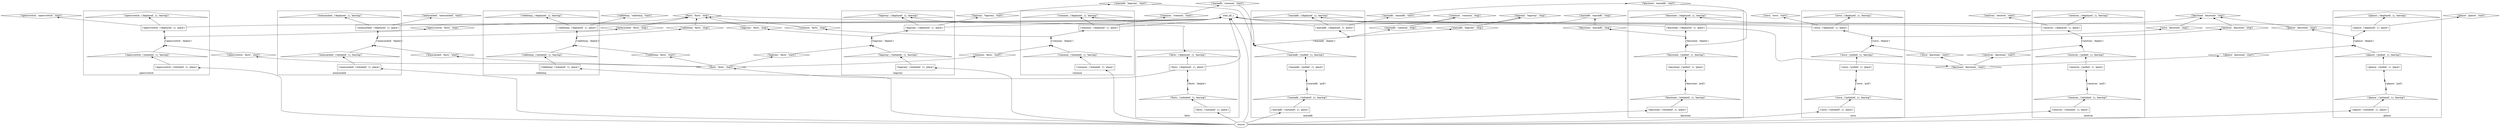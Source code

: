 digraph G {
	rankdir=BT;
	subgraph cluster_1 {
		color = black;
		label = "facts";
		v36 [label="('facts', ('deployed', 1), 'leaving')"] [shape=triangle];
		v76 [label="('facts', ('initiated', 1), 'place')"] [shape=box];
		v84 [label="('facts', ('initiated', 1), 'leaving')"] [shape=triangle];
		v77 [label="('facts', ('deploy', 1), 'beginning')"] [shape=point];
		v79 [label="('facts', ('deployed', 1), 'place')"] [shape=box];
		v64 [label="('facts', ('deploy', 1), 'end')"] [shape=point];
		v76 -> v84 [label=""];
		v79 -> v36 [label=""];
		v84 -> v77 [label=""];
		v77 -> v64 [label="('facts', 'deploy')"];
		v64 -> v79 [label=""];
	}
	subgraph cluster_2 {
		color = black;
		label = "common";
		v35 [label="('common', ('deployed', 1), 'place')"] [shape=box];
		v48 [label="('common', ('initiated', 1), 'place')"] [shape=box];
		v49 [label="('common', ('deploy', 1), 'beginning')"] [shape=point];
		v15 [label="('common', ('deploy', 1), 'end')"] [shape=point];
		v98 [label="('common', ('initiated', 1), 'leaving')"] [shape=triangle];
		v80 [label="('common', ('deployed', 1), 'leaving')"] [shape=triangle];
		v48 -> v98 [label=""];
		v35 -> v80 [label=""];
		v98 -> v49 [label=""];
		v49 -> v15 [label="('common', 'deploy')"];
		v15 -> v35 [label=""];
	}
	subgraph cluster_3 {
		color = black;
		label = "haproxy";
		v33 [label="('haproxy', ('deployed', 1), 'leaving')"] [shape=triangle];
		v20 [label="('haproxy', ('deploy', 1), 'end')"] [shape=point];
		v122 [label="('haproxy', ('initiated', 1), 'leaving')"] [shape=triangle];
		v39 [label="('haproxy', ('initiated', 1), 'place')"] [shape=box];
		v50 [label="('haproxy', ('deploy', 1), 'beginning')"] [shape=point];
		v61 [label="('haproxy', ('deployed', 1), 'place')"] [shape=box];
		v39 -> v122 [label=""];
		v61 -> v33 [label=""];
		v122 -> v50 [label=""];
		v50 -> v20 [label="('haproxy', 'deploy')"];
		v20 -> v61 [label=""];
	}
	subgraph cluster_4 {
		color = black;
		label = "memcached";
		v43 [label="('memcached', ('initiated', 1), 'place')"] [shape=box];
		v93 [label="('memcached', ('deployed', 1), 'leaving')"] [shape=triangle];
		v9 [label="('memcached', ('deployed', 1), 'place')"] [shape=box];
		v113 [label="('memcached', ('deploy', 1), 'end')"] [shape=point];
		v14 [label="('memcached', ('deploy', 1), 'beginning')"] [shape=point];
		v107 [label="('memcached', ('initiated', 1), 'leaving')"] [shape=triangle];
		v43 -> v107 [label=""];
		v9 -> v93 [label=""];
		v107 -> v14 [label=""];
		v14 -> v113 [label="('memcached', 'deploy')"];
		v113 -> v9 [label=""];
	}
	subgraph cluster_5 {
		color = black;
		label = "mariadb";
		v119 [label="('mariadb', ('initiated', 1), 'place')"] [shape=box];
		v26 [label="('mariadb', ('pull', 1), 'end')"] [shape=point];
		v19 [label="('mariadb', ('pulled', 1), 'leaving')"] [shape=triangle];
		v120 [label="('mariadb', ('deploy', 1), 'beginning')"] [shape=point];
		v74 [label="('mariadb', ('pull', 1), 'beginning')"] [shape=point];
		v37 [label="('mariadb', ('deploy', 1), 'end')"] [shape=point];
		v95 [label="('mariadb', ('initiated', 1), 'leaving')"] [shape=triangle];
		v12 [label="('mariadb', ('deployed', 1), 'leaving')"] [shape=triangle];
		v24 [label="('mariadb', ('deployed', 1), 'place')"] [shape=box];
		v25 [label="('mariadb', ('pulled', 1), 'place')"] [shape=box];
		v119 -> v95 [label=""];
		v24 -> v12 [label=""];
		v95 -> v74 [label=""];
		v25 -> v19 [label=""];
		v19 -> v120 [label=""];
		v74 -> v26 [label="('mariadb', 'pull')"];
		v26 -> v25 [label=""];
		v120 -> v37 [label="('mariadb', 'deploy')"];
		v37 -> v24 [label=""];
	}
	subgraph cluster_6 {
		color = black;
		label = "rabbitmq";
		v109 [label="('rabbitmq', ('deployed', 1), 'leaving')"] [shape=triangle];
		v38 [label="('rabbitmq', ('deploy', 1), 'end')"] [shape=point];
		v44 [label="('rabbitmq', ('initiated', 1), 'leaving')"] [shape=triangle];
		v112 [label="('rabbitmq', ('initiated', 1), 'place')"] [shape=box];
		v69 [label="('rabbitmq', ('deploy', 1), 'beginning')"] [shape=point];
		v99 [label="('rabbitmq', ('deployed', 1), 'place')"] [shape=box];
		v112 -> v44 [label=""];
		v99 -> v109 [label=""];
		v44 -> v69 [label=""];
		v69 -> v38 [label="('rabbitmq', 'deploy')"];
		v38 -> v99 [label=""];
	}
	subgraph cluster_7 {
		color = black;
		label = "keystone";
		v55 [label="('keystone', ('pulled', 1), 'leaving')"] [shape=triangle];
		v111 [label="('keystone', ('initiated', 1), 'leaving')"] [shape=triangle];
		v106 [label="('keystone', ('pull', 1), 'beginning')"] [shape=point];
		v30 [label="('keystone', ('initiated', 1), 'place')"] [shape=box];
		v57 [label="('keystone', ('deploy', 1), 'end')"] [shape=point];
		v85 [label="('keystone', ('pull', 1), 'end')"] [shape=point];
		v124 [label="('keystone', ('deployed', 1), 'place')"] [shape=box];
		v97 [label="('keystone', ('pulled', 1), 'place')"] [shape=box];
		v41 [label="('keystone', ('deploy', 1), 'beginning')"] [shape=point];
		v101 [label="('keystone', ('deployed', 1), 'leaving')"] [shape=triangle];
		v30 -> v111 [label=""];
		v124 -> v101 [label=""];
		v111 -> v106 [label=""];
		v97 -> v55 [label=""];
		v55 -> v41 [label=""];
		v106 -> v85 [label="('keystone', 'pull')"];
		v85 -> v97 [label=""];
		v41 -> v57 [label="('keystone', 'deploy')"];
		v57 -> v124 [label=""];
	}
	subgraph cluster_8 {
		color = black;
		label = "openvswitch";
		v21 [label="('openvswitch', ('initiated', 1), 'leaving')"] [shape=triangle];
		v23 [label="('openvswitch', ('deploy', 1), 'end')"] [shape=point];
		v123 [label="('openvswitch', ('initiated', 1), 'place')"] [shape=box];
		v3 [label="('openvswitch', ('deploy', 1), 'beginning')"] [shape=point];
		v90 [label="('openvswitch', ('deployed', 1), 'place')"] [shape=box];
		v5 [label="('openvswitch', ('deployed', 1), 'leaving')"] [shape=triangle];
		v123 -> v21 [label=""];
		v90 -> v5 [label=""];
		v21 -> v3 [label=""];
		v3 -> v23 [label="('openvswitch', 'deploy')"];
		v23 -> v90 [label=""];
	}
	subgraph cluster_9 {
		color = black;
		label = "glance";
		v72 [label="('glance', ('initiated', 1), 'place')"] [shape=box];
		v1 [label="('glance', ('pulled', 1), 'place')"] [shape=box];
		v45 [label="('glance', ('deployed', 1), 'place')"] [shape=box];
		v7 [label="('glance', ('deploy', 1), 'beginning')"] [shape=point];
		v46 [label="('glance', ('initiated', 1), 'leaving')"] [shape=triangle];
		v29 [label="('glance', ('pulled', 1), 'leaving')"] [shape=triangle];
		v56 [label="('glance', ('deployed', 1), 'leaving')"] [shape=triangle];
		v125 [label="('glance', ('pull', 1), 'beginning')"] [shape=point];
		v62 [label="('glance', ('deploy', 1), 'end')"] [shape=point];
		v42 [label="('glance', ('pull', 1), 'end')"] [shape=point];
		v72 -> v46 [label=""];
		v45 -> v56 [label=""];
		v46 -> v125 [label=""];
		v1 -> v29 [label=""];
		v29 -> v7 [label=""];
		v125 -> v42 [label="('glance', 'pull')"];
		v42 -> v1 [label=""];
		v7 -> v62 [label="('glance', 'deploy')"];
		v62 -> v45 [label=""];
	}
	subgraph cluster_10 {
		color = black;
		label = "neutron";
		v121 [label="('neutron', ('pull', 1), 'beginning')"] [shape=point];
		v66 [label="('neutron', ('initiated', 1), 'leaving')"] [shape=triangle];
		v67 [label="('neutron', ('pulled', 1), 'leaving')"] [shape=triangle];
		v82 [label="('neutron', ('deploy', 1), 'end')"] [shape=point];
		v114 [label="('neutron', ('deployed', 1), 'leaving')"] [shape=triangle];
		v40 [label="('neutron', ('pull', 1), 'end')"] [shape=point];
		v52 [label="('neutron', ('deploy', 1), 'beginning')"] [shape=point];
		v31 [label="('neutron', ('deployed', 1), 'place')"] [shape=box];
		v51 [label="('neutron', ('initiated', 1), 'place')"] [shape=box];
		v91 [label="('neutron', ('pulled', 1), 'place')"] [shape=box];
		v51 -> v66 [label=""];
		v31 -> v114 [label=""];
		v66 -> v121 [label=""];
		v91 -> v67 [label=""];
		v67 -> v52 [label=""];
		v121 -> v40 [label="('neutron', 'pull')"];
		v40 -> v91 [label=""];
		v52 -> v82 [label="('neutron', 'deploy')"];
		v82 -> v31 [label=""];
	}
	subgraph cluster_11 {
		color = black;
		label = "nova";
		v73 [label="('nova', ('deployed', 1), 'leaving')"] [shape=triangle];
		v27 [label="('nova', ('pull', 1), 'beginning')"] [shape=point];
		v68 [label="('nova', ('pulled', 1), 'leaving')"] [shape=triangle];
		v89 [label="('nova', ('initiated', 1), 'leaving')"] [shape=triangle];
		v100 [label="('nova', ('deployed', 1), 'place')"] [shape=box];
		v96 [label="('nova', ('pulled', 1), 'place')"] [shape=box];
		v18 [label="('nova', ('deploy', 1), 'beginning')"] [shape=point];
		v17 [label="('nova', ('initiated', 1), 'place')"] [shape=box];
		v78 [label="('nova', ('pull', 1), 'end')"] [shape=point];
		v63 [label="('nova', ('deploy', 1), 'end')"] [shape=point];
		v17 -> v89 [label=""];
		v100 -> v73 [label=""];
		v89 -> v27 [label=""];
		v96 -> v68 [label=""];
		v68 -> v18 [label=""];
		v27 -> v78 [label="('nova', 'pull')"];
		v78 -> v96 [label=""];
		v18 -> v63 [label="('nova', 'deploy')"];
		v63 -> v100 [label=""];
	}
	v47 [label="source"] [shape=oval];
	v86 [label="('facts', 'facts', 'start')"] [shape=diamond];
	v28 [label="('haproxy', 'facts', 'start')"] [shape=diamond];
	v2 [label="('facts', 'facts', 'stop')"] [shape=diamond];
	v58 [label="('haproxy', 'facts', 'stop')"] [shape=diamond];
	v115 [label="('openvswitch', 'facts', 'start')"] [shape=diamond];
	v16 [label="('openvswitch', 'facts', 'stop')"] [shape=diamond];
	v116 [label="('memcached', 'facts', 'start')"] [shape=diamond];
	v4 [label="('memcached', 'facts', 'stop')"] [shape=diamond];
	v11 [label="('rabbitmq', 'facts', 'start')"] [shape=diamond];
	v75 [label="('rabbitmq', 'facts', 'stop')"] [shape=diamond];
	v22 [label="('common', 'facts', 'start')"] [shape=diamond];
	v81 [label="('common', 'facts', 'stop')"] [shape=diamond];
	v117 [label="('common', 'common', 'start')"] [shape=diamond];
	v94 [label="('mariadb', 'common', 'start')"] [shape=diamond];
	v13 [label="('common', 'common', 'stop')"] [shape=diamond];
	v54 [label="('mariadb', 'common', 'stop')"] [shape=diamond];
	v92 [label="('haproxy', 'haproxy', 'start')"] [shape=diamond];
	v105 [label="('mariadb', 'haproxy', 'start')"] [shape=diamond];
	v108 [label="('haproxy', 'haproxy', 'stop')"] [shape=diamond];
	v59 [label="('mariadb', 'haproxy', 'stop')"] [shape=diamond];
	v70 [label="('mariadb', 'mariadb', 'start')"] [shape=diamond];
	v118 [label="('keystone', 'mariadb', 'start')"] [shape=diamond];
	v88 [label="('mariadb', 'mariadb', 'stop')"] [shape=diamond];
	v102 [label="('keystone', 'mariadb', 'stop')"] [shape=diamond];
	v8 [label="('keystone', 'keystone', 'start')"] [shape=diamond];
	v103 [label="('glance', 'keystone', 'start')"] [shape=diamond];
	v110 [label="('keystone', 'keystone', 'stop')"] [shape=diamond];
	v60 [label="('glance', 'keystone', 'stop')"] [shape=diamond];
	v65 [label="('nova', 'keystone', 'start')"] [shape=diamond];
	v6 [label="('nova', 'keystone', 'stop')"] [shape=diamond];
	v34 [label="('neutron', 'keystone', 'start')"] [shape=diamond];
	v10 [label="('neutron', 'keystone', 'stop')"] [shape=diamond];
	v104 [label="wait_all_1"] [shape=oval];
	v53 [label="('memcached', 'memcached', 'start')"] [shape=diamond];
	v71 [label="('rabbitmq', 'rabbitmq', 'start')"] [shape=diamond];
	v83 [label="('openvswitch', 'openvswitch', 'start')"] [shape=diamond];
	v87 [label="('glance', 'glance', 'start')"] [shape=diamond];
	v32 [label="('neutron', 'neutron', 'start')"] [shape=diamond];
	v0 [label="('nova', 'nova', 'start')"] [shape=diamond];
	v47 -> v76 [label=""];
	v47 -> v43 [label=""];
	v47 -> v112 [label=""];
	v47 -> v123 [label=""];
	v47 -> v48 [label=""];
	v47 -> v39 [label=""];
	v47 -> v119 [label=""];
	v47 -> v30 [label=""];
	v47 -> v72 [label=""];
	v47 -> v51 [label=""];
	v47 -> v17 [label=""];
	v47 -> v104 [label=""];
	v86 -> v28 [label=""];
	v86 -> v115 [label=""];
	v86 -> v116 [label=""];
	v86 -> v11 [label=""];
	v86 -> v22 [label=""];
	v28 -> v50 [label=""];
	v2 -> v36 [label=""];
	v58 -> v2 [label=""];
	v115 -> v3 [label=""];
	v16 -> v2 [label=""];
	v116 -> v14 [label=""];
	v4 -> v2 [label=""];
	v11 -> v69 [label=""];
	v75 -> v2 [label=""];
	v22 -> v49 [label=""];
	v81 -> v2 [label=""];
	v117 -> v94 [label=""];
	v94 -> v120 [label=""];
	v13 -> v80 [label=""];
	v54 -> v13 [label=""];
	v92 -> v105 [label=""];
	v105 -> v120 [label=""];
	v108 -> v33 [label=""];
	v59 -> v108 [label=""];
	v70 -> v118 [label=""];
	v118 -> v41 [label=""];
	v88 -> v12 [label=""];
	v102 -> v88 [label=""];
	v8 -> v103 [label=""];
	v8 -> v65 [label=""];
	v8 -> v34 [label=""];
	v103 -> v7 [label=""];
	v110 -> v101 [label=""];
	v60 -> v110 [label=""];
	v65 -> v18 [label=""];
	v6 -> v110 [label=""];
	v34 -> v52 [label=""];
	v10 -> v110 [label=""];
	v79 -> v104 [label=""];
	v79 -> v86 [label=""];
	v35 -> v104 [label=""];
	v35 -> v117 [label=""];
	v61 -> v104 [label=""];
	v61 -> v92 [label=""];
	v9 -> v104 [label=""];
	v9 -> v53 [label=""];
	v24 -> v104 [label=""];
	v24 -> v70 [label=""];
	v99 -> v104 [label=""];
	v99 -> v71 [label=""];
	v124 -> v104 [label=""];
	v124 -> v8 [label=""];
	v90 -> v104 [label=""];
	v90 -> v83 [label=""];
	v45 -> v104 [label=""];
	v45 -> v87 [label=""];
	v31 -> v104 [label=""];
	v31 -> v32 [label=""];
	v100 -> v104 [label=""];
	v100 -> v0 [label=""];
	v15 -> v81 [label=""];
	v20 -> v58 [label=""];
	v113 -> v4 [label=""];
	v37 -> v54 [label=""];
	v37 -> v59 [label=""];
	v38 -> v75 [label=""];
	v57 -> v102 [label=""];
	v23 -> v16 [label=""];
	v62 -> v60 [label=""];
	v82 -> v10 [label=""];
	v63 -> v6 [label=""];
}
